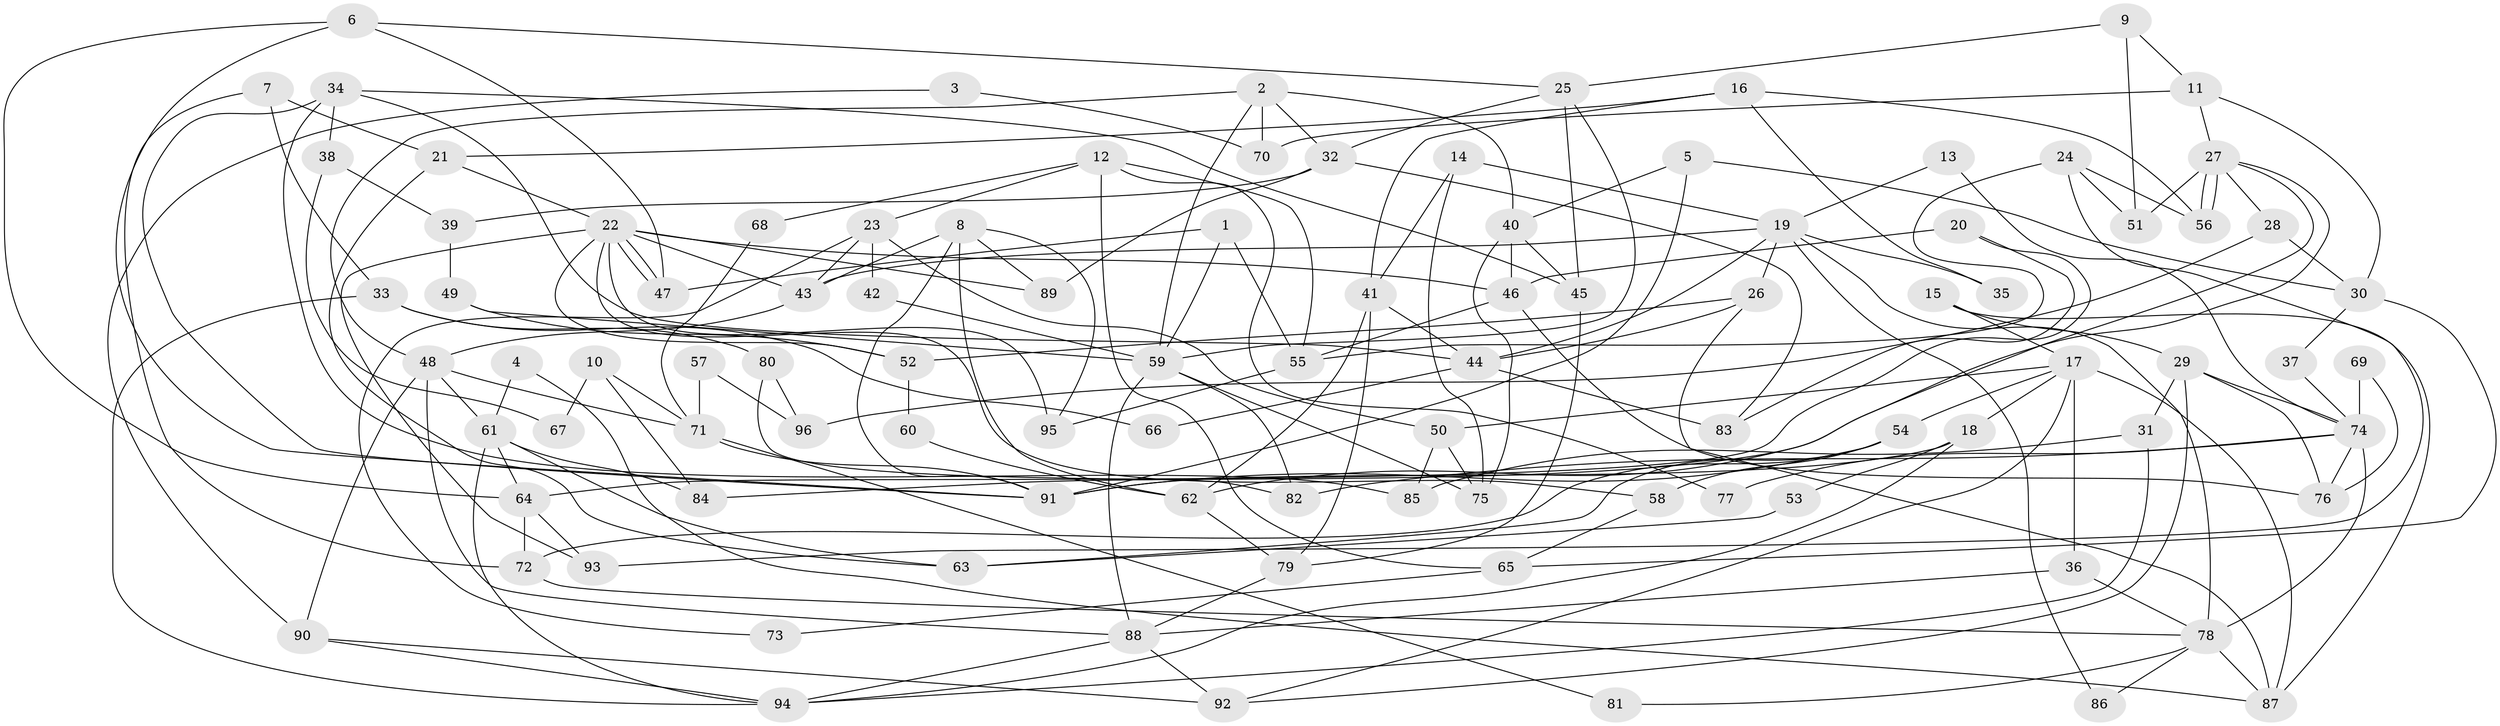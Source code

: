 // Generated by graph-tools (version 1.1) at 2025/11/02/27/25 16:11:21]
// undirected, 96 vertices, 192 edges
graph export_dot {
graph [start="1"]
  node [color=gray90,style=filled];
  1;
  2;
  3;
  4;
  5;
  6;
  7;
  8;
  9;
  10;
  11;
  12;
  13;
  14;
  15;
  16;
  17;
  18;
  19;
  20;
  21;
  22;
  23;
  24;
  25;
  26;
  27;
  28;
  29;
  30;
  31;
  32;
  33;
  34;
  35;
  36;
  37;
  38;
  39;
  40;
  41;
  42;
  43;
  44;
  45;
  46;
  47;
  48;
  49;
  50;
  51;
  52;
  53;
  54;
  55;
  56;
  57;
  58;
  59;
  60;
  61;
  62;
  63;
  64;
  65;
  66;
  67;
  68;
  69;
  70;
  71;
  72;
  73;
  74;
  75;
  76;
  77;
  78;
  79;
  80;
  81;
  82;
  83;
  84;
  85;
  86;
  87;
  88;
  89;
  90;
  91;
  92;
  93;
  94;
  95;
  96;
  1 -- 47;
  1 -- 59;
  1 -- 55;
  2 -- 48;
  2 -- 40;
  2 -- 32;
  2 -- 59;
  2 -- 70;
  3 -- 90;
  3 -- 70;
  4 -- 87;
  4 -- 61;
  5 -- 91;
  5 -- 40;
  5 -- 30;
  6 -- 91;
  6 -- 25;
  6 -- 47;
  6 -- 64;
  7 -- 21;
  7 -- 72;
  7 -- 33;
  8 -- 89;
  8 -- 43;
  8 -- 62;
  8 -- 91;
  8 -- 95;
  9 -- 25;
  9 -- 11;
  9 -- 51;
  10 -- 71;
  10 -- 84;
  10 -- 67;
  11 -- 27;
  11 -- 30;
  11 -- 70;
  12 -- 55;
  12 -- 23;
  12 -- 65;
  12 -- 68;
  12 -- 77;
  13 -- 19;
  13 -- 74;
  14 -- 41;
  14 -- 19;
  14 -- 75;
  15 -- 87;
  15 -- 17;
  15 -- 29;
  16 -- 41;
  16 -- 21;
  16 -- 35;
  16 -- 56;
  17 -- 18;
  17 -- 36;
  17 -- 50;
  17 -- 54;
  17 -- 87;
  17 -- 92;
  18 -- 94;
  18 -- 91;
  18 -- 53;
  19 -- 78;
  19 -- 44;
  19 -- 26;
  19 -- 35;
  19 -- 43;
  19 -- 86;
  20 -- 83;
  20 -- 64;
  20 -- 46;
  21 -- 63;
  21 -- 22;
  22 -- 46;
  22 -- 47;
  22 -- 47;
  22 -- 43;
  22 -- 52;
  22 -- 58;
  22 -- 89;
  22 -- 93;
  22 -- 95;
  23 -- 50;
  23 -- 43;
  23 -- 42;
  23 -- 73;
  24 -- 55;
  24 -- 56;
  24 -- 51;
  24 -- 93;
  25 -- 59;
  25 -- 45;
  25 -- 32;
  26 -- 87;
  26 -- 44;
  26 -- 52;
  27 -- 51;
  27 -- 56;
  27 -- 56;
  27 -- 28;
  27 -- 62;
  27 -- 84;
  28 -- 30;
  28 -- 96;
  29 -- 92;
  29 -- 31;
  29 -- 74;
  29 -- 76;
  30 -- 65;
  30 -- 37;
  31 -- 85;
  31 -- 94;
  32 -- 39;
  32 -- 83;
  32 -- 89;
  33 -- 94;
  33 -- 66;
  33 -- 80;
  34 -- 44;
  34 -- 45;
  34 -- 38;
  34 -- 85;
  34 -- 91;
  36 -- 78;
  36 -- 88;
  37 -- 74;
  38 -- 39;
  38 -- 67;
  39 -- 49;
  40 -- 75;
  40 -- 46;
  40 -- 45;
  41 -- 62;
  41 -- 79;
  41 -- 44;
  42 -- 59;
  43 -- 48;
  44 -- 66;
  44 -- 83;
  45 -- 79;
  46 -- 55;
  46 -- 76;
  48 -- 61;
  48 -- 71;
  48 -- 88;
  48 -- 90;
  49 -- 52;
  49 -- 59;
  50 -- 75;
  50 -- 85;
  52 -- 60;
  53 -- 63;
  54 -- 91;
  54 -- 58;
  54 -- 63;
  54 -- 72;
  55 -- 95;
  57 -- 96;
  57 -- 71;
  58 -- 65;
  59 -- 88;
  59 -- 75;
  59 -- 82;
  60 -- 62;
  61 -- 94;
  61 -- 64;
  61 -- 63;
  61 -- 84;
  62 -- 79;
  64 -- 93;
  64 -- 72;
  65 -- 73;
  68 -- 71;
  69 -- 76;
  69 -- 74;
  71 -- 91;
  71 -- 81;
  72 -- 78;
  74 -- 76;
  74 -- 77;
  74 -- 78;
  74 -- 82;
  78 -- 81;
  78 -- 86;
  78 -- 87;
  79 -- 88;
  80 -- 82;
  80 -- 96;
  88 -- 94;
  88 -- 92;
  90 -- 92;
  90 -- 94;
}
